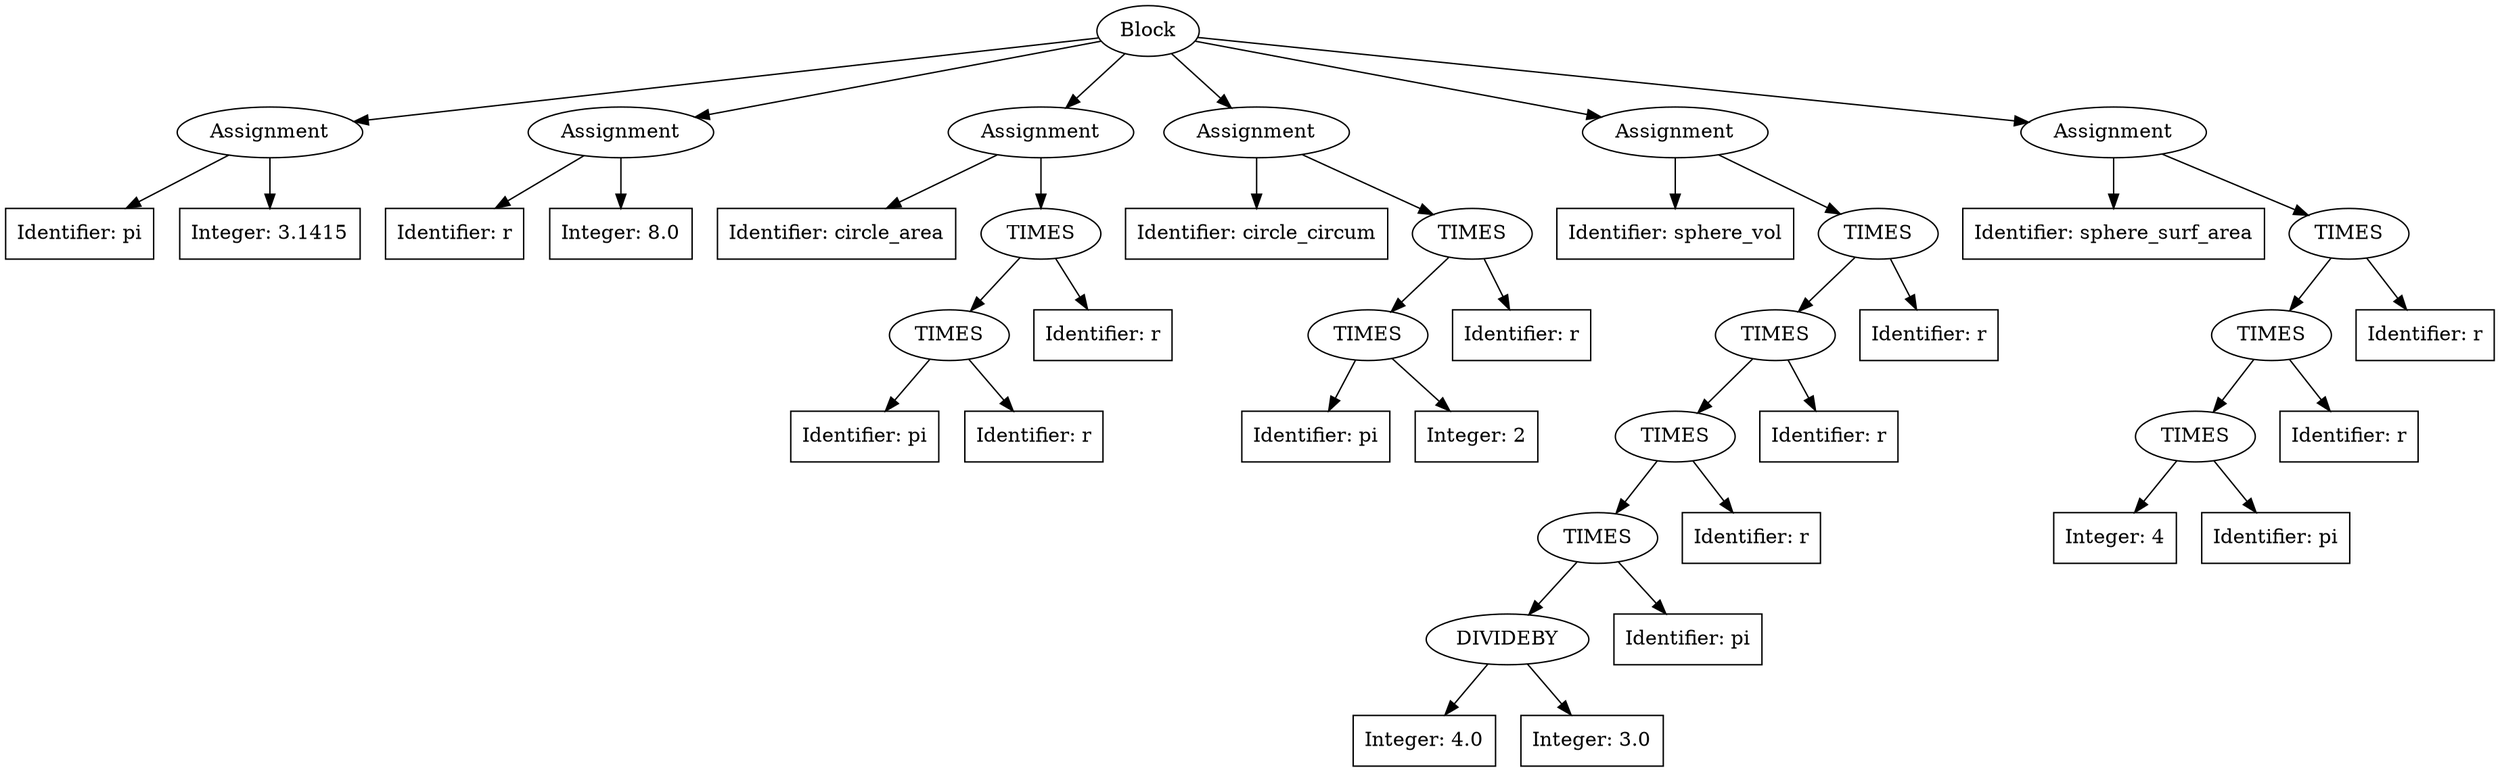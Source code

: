 digraph G {
root [label="Block"];
root -> root_0;
root_0 [label="Assignment"];
root_0 -> root_0_lhs;
root_0_lhs [shape=box,label="Identifier: pi"];
root_0 -> root_0_rhs;
root_0_rhs [shape=box,label="Integer: 3.1415"];
root -> root_1;
root_1 [label="Assignment"];
root_1 -> root_1_lhs;
root_1_lhs [shape=box,label="Identifier: r"];
root_1 -> root_1_rhs;
root_1_rhs [shape=box,label="Integer: 8.0"];
root -> root_2;
root_2 [label="Assignment"];
root_2 -> root_2_lhs;
root_2_lhs [shape=box,label="Identifier: circle_area"];
root_2 -> root_2_rhs;
root_2_rhs [label="TIMES"];
root_2_rhs -> root_2_rhs_lhs;
root_2_rhs_lhs [label="TIMES"];
root_2_rhs_lhs -> root_2_rhs_lhs_lhs;
root_2_rhs_lhs_lhs [shape=box,label="Identifier: pi"];
root_2_rhs_lhs -> root_2_rhs_lhs_rhs;
root_2_rhs_lhs_rhs [shape=box,label="Identifier: r"];
root_2_rhs -> root_2_rhs_rhs;
root_2_rhs_rhs [shape=box,label="Identifier: r"];
root -> root_3;
root_3 [label="Assignment"];
root_3 -> root_3_lhs;
root_3_lhs [shape=box,label="Identifier: circle_circum"];
root_3 -> root_3_rhs;
root_3_rhs [label="TIMES"];
root_3_rhs -> root_3_rhs_lhs;
root_3_rhs_lhs [label="TIMES"];
root_3_rhs_lhs -> root_3_rhs_lhs_lhs;
root_3_rhs_lhs_lhs [shape=box,label="Identifier: pi"];
root_3_rhs_lhs -> root_3_rhs_lhs_rhs;
root_3_rhs_lhs_rhs [shape=box,label="Integer: 2"];
root_3_rhs -> root_3_rhs_rhs;
root_3_rhs_rhs [shape=box,label="Identifier: r"];
root -> root_4;
root_4 [label="Assignment"];
root_4 -> root_4_lhs;
root_4_lhs [shape=box,label="Identifier: sphere_vol"];
root_4 -> root_4_rhs;
root_4_rhs [label="TIMES"];
root_4_rhs -> root_4_rhs_lhs;
root_4_rhs_lhs [label="TIMES"];
root_4_rhs_lhs -> root_4_rhs_lhs_lhs;
root_4_rhs_lhs_lhs [label="TIMES"];
root_4_rhs_lhs_lhs -> root_4_rhs_lhs_lhs_lhs;
root_4_rhs_lhs_lhs_lhs [label="TIMES"];
root_4_rhs_lhs_lhs_lhs -> root_4_rhs_lhs_lhs_lhs_lhs;
root_4_rhs_lhs_lhs_lhs_lhs [label="DIVIDEBY"];
root_4_rhs_lhs_lhs_lhs_lhs -> root_4_rhs_lhs_lhs_lhs_lhs_lhs;
root_4_rhs_lhs_lhs_lhs_lhs_lhs [shape=box,label="Integer: 4.0"];
root_4_rhs_lhs_lhs_lhs_lhs -> root_4_rhs_lhs_lhs_lhs_lhs_rhs;
root_4_rhs_lhs_lhs_lhs_lhs_rhs [shape=box,label="Integer: 3.0"];
root_4_rhs_lhs_lhs_lhs -> root_4_rhs_lhs_lhs_lhs_rhs;
root_4_rhs_lhs_lhs_lhs_rhs [shape=box,label="Identifier: pi"];
root_4_rhs_lhs_lhs -> root_4_rhs_lhs_lhs_rhs;
root_4_rhs_lhs_lhs_rhs [shape=box,label="Identifier: r"];
root_4_rhs_lhs -> root_4_rhs_lhs_rhs;
root_4_rhs_lhs_rhs [shape=box,label="Identifier: r"];
root_4_rhs -> root_4_rhs_rhs;
root_4_rhs_rhs [shape=box,label="Identifier: r"];
root -> root_5;
root_5 [label="Assignment"];
root_5 -> root_5_lhs;
root_5_lhs [shape=box,label="Identifier: sphere_surf_area"];
root_5 -> root_5_rhs;
root_5_rhs [label="TIMES"];
root_5_rhs -> root_5_rhs_lhs;
root_5_rhs_lhs [label="TIMES"];
root_5_rhs_lhs -> root_5_rhs_lhs_lhs;
root_5_rhs_lhs_lhs [label="TIMES"];
root_5_rhs_lhs_lhs -> root_5_rhs_lhs_lhs_lhs;
root_5_rhs_lhs_lhs_lhs [shape=box,label="Integer: 4"];
root_5_rhs_lhs_lhs -> root_5_rhs_lhs_lhs_rhs;
root_5_rhs_lhs_lhs_rhs [shape=box,label="Identifier: pi"];
root_5_rhs_lhs -> root_5_rhs_lhs_rhs;
root_5_rhs_lhs_rhs [shape=box,label="Identifier: r"];
root_5_rhs -> root_5_rhs_rhs;
root_5_rhs_rhs [shape=box,label="Identifier: r"];
}

